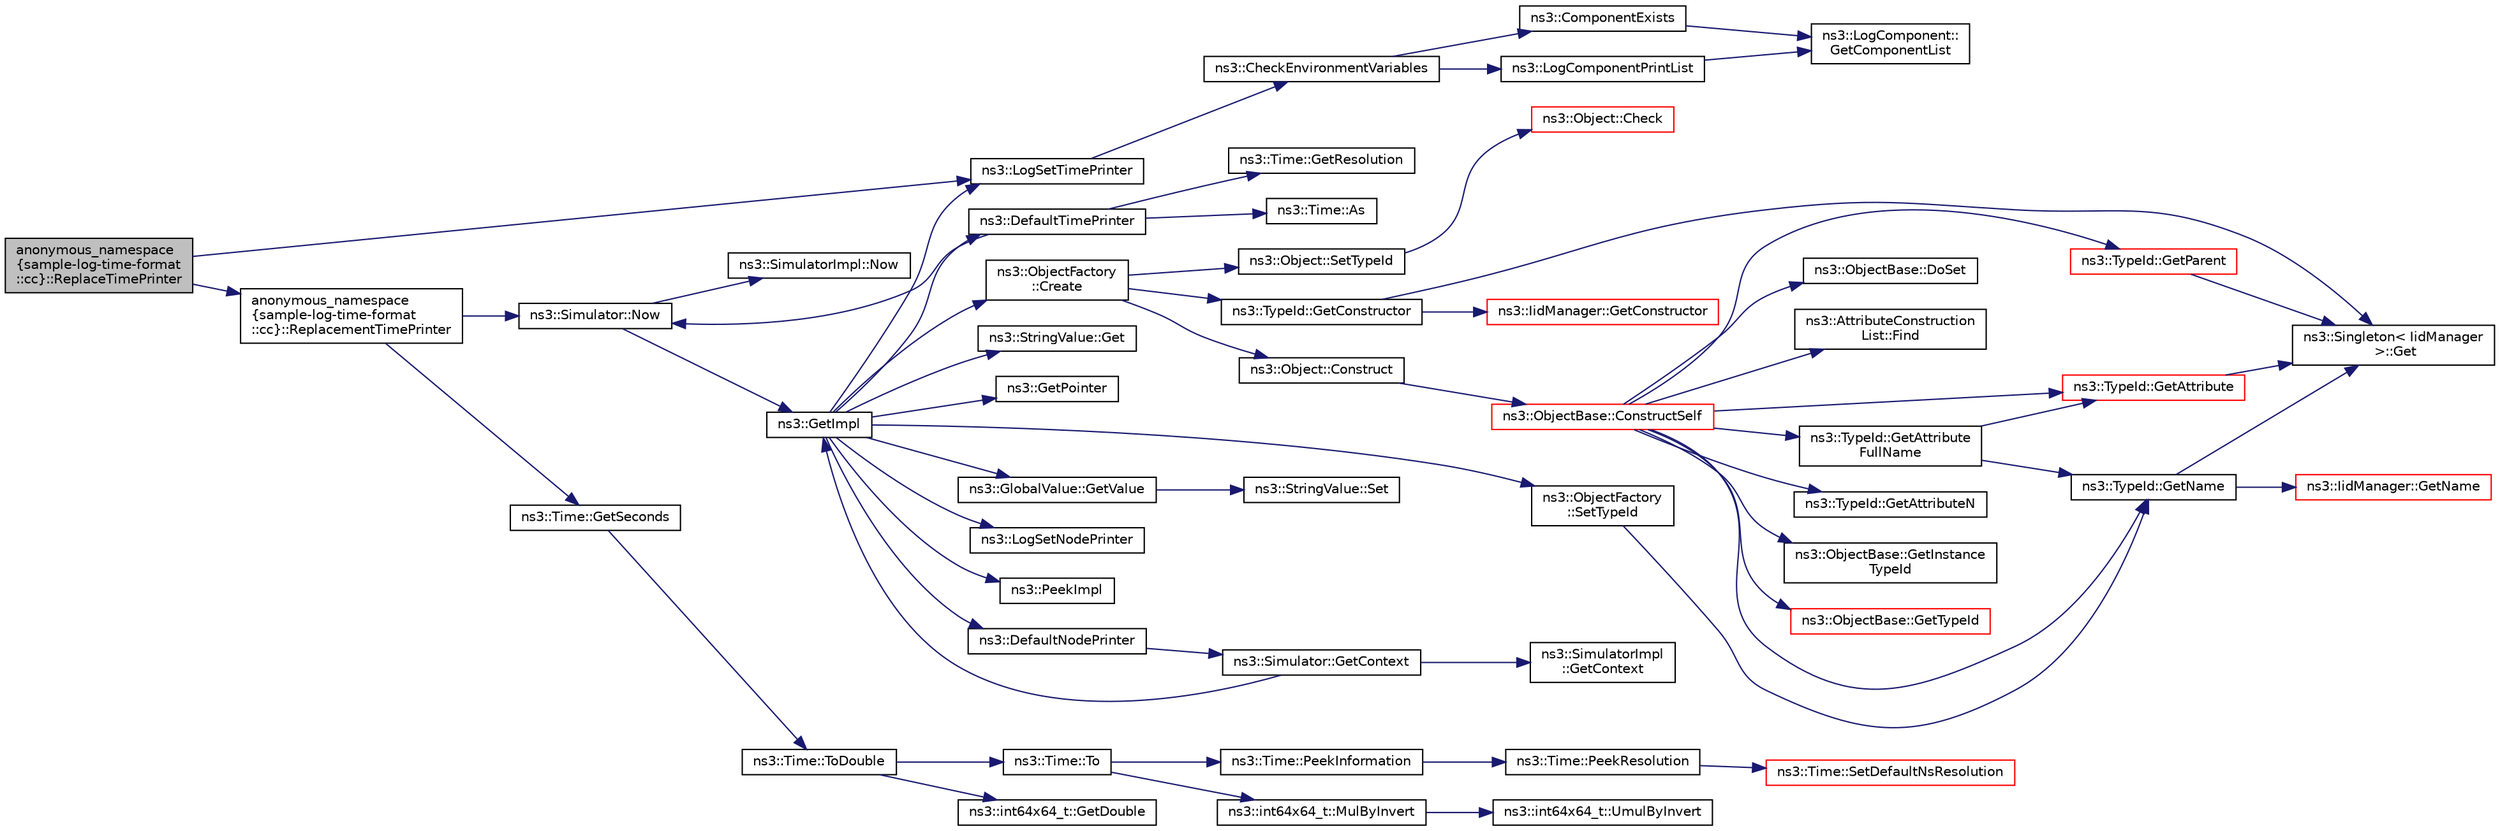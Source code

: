 digraph "anonymous_namespace{sample-log-time-format::cc}::ReplaceTimePrinter"
{
 // LATEX_PDF_SIZE
  edge [fontname="Helvetica",fontsize="10",labelfontname="Helvetica",labelfontsize="10"];
  node [fontname="Helvetica",fontsize="10",shape=record];
  rankdir="LR";
  Node1 [label="anonymous_namespace\l\{sample-log-time-format\l::cc\}::ReplaceTimePrinter",height=0.2,width=0.4,color="black", fillcolor="grey75", style="filled", fontcolor="black",tooltip="Set ReplacementTimePrinter as the time printer for log messages."];
  Node1 -> Node2 [color="midnightblue",fontsize="10",style="solid",fontname="Helvetica"];
  Node2 [label="ns3::LogSetTimePrinter",height=0.2,width=0.4,color="black", fillcolor="white", style="filled",URL="$namespacens3.html#a46cd76678f7da29799d1b41994e12ec1",tooltip="Set the TimePrinter function to be used to prepend log messages with the simulation time."];
  Node2 -> Node3 [color="midnightblue",fontsize="10",style="solid",fontname="Helvetica"];
  Node3 [label="ns3::CheckEnvironmentVariables",height=0.2,width=0.4,color="black", fillcolor="white", style="filled",URL="$group__logging.html#gacdc0bdeb2d8a90089d4fb09c4b8569ff",tooltip="Parse the NS_LOG environment variable."];
  Node3 -> Node4 [color="midnightblue",fontsize="10",style="solid",fontname="Helvetica"];
  Node4 [label="ns3::ComponentExists",height=0.2,width=0.4,color="black", fillcolor="white", style="filled",URL="$group__logging.html#gaadcc698770aae684c54dbd1ef4e4b37a",tooltip="Check if a log component exists."];
  Node4 -> Node5 [color="midnightblue",fontsize="10",style="solid",fontname="Helvetica"];
  Node5 [label="ns3::LogComponent::\lGetComponentList",height=0.2,width=0.4,color="black", fillcolor="white", style="filled",URL="$classns3_1_1_log_component.html#a63eb2c0fd93c30f9081443c2fd4bffe9",tooltip="Get the list of LogComponnents."];
  Node3 -> Node6 [color="midnightblue",fontsize="10",style="solid",fontname="Helvetica"];
  Node6 [label="ns3::LogComponentPrintList",height=0.2,width=0.4,color="black", fillcolor="white", style="filled",URL="$namespacens3.html#a5252703c3f8260fd6dc609f1b276e57c",tooltip="Print the list of logging messages available."];
  Node6 -> Node5 [color="midnightblue",fontsize="10",style="solid",fontname="Helvetica"];
  Node1 -> Node7 [color="midnightblue",fontsize="10",style="solid",fontname="Helvetica"];
  Node7 [label="anonymous_namespace\l\{sample-log-time-format\l::cc\}::ReplacementTimePrinter",height=0.2,width=0.4,color="black", fillcolor="white", style="filled",URL="$namespaceanonymous__namespace_02sample-log-time-format_8cc_03.html#ae1593170d524d5b2a9411a7c5fb2058f",tooltip="Pre-ns-3.26 TimePrinter equivalent (was called LogTimePrinter)."];
  Node7 -> Node8 [color="midnightblue",fontsize="10",style="solid",fontname="Helvetica"];
  Node8 [label="ns3::Time::GetSeconds",height=0.2,width=0.4,color="black", fillcolor="white", style="filled",URL="$classns3_1_1_time.html#a27cb7c22324e0447740929b024dbeb66",tooltip="Get an approximation of the time stored in this instance in the indicated unit."];
  Node8 -> Node9 [color="midnightblue",fontsize="10",style="solid",fontname="Helvetica"];
  Node9 [label="ns3::Time::ToDouble",height=0.2,width=0.4,color="black", fillcolor="white", style="filled",URL="$classns3_1_1_time.html#a1f1f3acb86e4ed17643ef4a9ed1564fe",tooltip="Get the Time value expressed in a particular unit."];
  Node9 -> Node10 [color="midnightblue",fontsize="10",style="solid",fontname="Helvetica"];
  Node10 [label="ns3::int64x64_t::GetDouble",height=0.2,width=0.4,color="black", fillcolor="white", style="filled",URL="$classns3_1_1int64x64__t.html#ad4fd5a21e426f206aca10112cf5f4948",tooltip="Get this value as a double."];
  Node9 -> Node11 [color="midnightblue",fontsize="10",style="solid",fontname="Helvetica"];
  Node11 [label="ns3::Time::To",height=0.2,width=0.4,color="black", fillcolor="white", style="filled",URL="$classns3_1_1_time.html#a0d851a1d99e3bc29625cc91cbf15e039",tooltip="Get the Time value expressed in a particular unit."];
  Node11 -> Node12 [color="midnightblue",fontsize="10",style="solid",fontname="Helvetica"];
  Node12 [label="ns3::int64x64_t::MulByInvert",height=0.2,width=0.4,color="black", fillcolor="white", style="filled",URL="$classns3_1_1int64x64__t.html#a57c020ccad8624bebf8f1ab8f6bb1e6e",tooltip="Multiply this value by a Q0.128 value, presumably representing an inverse, completing a division oper..."];
  Node12 -> Node13 [color="midnightblue",fontsize="10",style="solid",fontname="Helvetica"];
  Node13 [label="ns3::int64x64_t::UmulByInvert",height=0.2,width=0.4,color="black", fillcolor="white", style="filled",URL="$classns3_1_1int64x64__t.html#a6dfa79f7e54b1abb53c80724a73276af",tooltip="Unsigned multiplication of Q64.64 and Q0.128 values."];
  Node11 -> Node14 [color="midnightblue",fontsize="10",style="solid",fontname="Helvetica"];
  Node14 [label="ns3::Time::PeekInformation",height=0.2,width=0.4,color="black", fillcolor="white", style="filled",URL="$classns3_1_1_time.html#a0b023c55c20582aa7c1781aacf128034",tooltip="Get the Information record for timeUnit for the current Resolution."];
  Node14 -> Node15 [color="midnightblue",fontsize="10",style="solid",fontname="Helvetica"];
  Node15 [label="ns3::Time::PeekResolution",height=0.2,width=0.4,color="black", fillcolor="white", style="filled",URL="$classns3_1_1_time.html#a963e53522278fcbdf1ab9f7adbd0f5d6",tooltip="Get the current Resolution."];
  Node15 -> Node16 [color="midnightblue",fontsize="10",style="solid",fontname="Helvetica"];
  Node16 [label="ns3::Time::SetDefaultNsResolution",height=0.2,width=0.4,color="red", fillcolor="white", style="filled",URL="$classns3_1_1_time.html#a6a872e62f71dfa817fef2c549473d980",tooltip="Set the default resolution."];
  Node7 -> Node22 [color="midnightblue",fontsize="10",style="solid",fontname="Helvetica"];
  Node22 [label="ns3::Simulator::Now",height=0.2,width=0.4,color="black", fillcolor="white", style="filled",URL="$classns3_1_1_simulator.html#ac3178fa975b419f7875e7105be122800",tooltip="Return the current simulation virtual time."];
  Node22 -> Node23 [color="midnightblue",fontsize="10",style="solid",fontname="Helvetica"];
  Node23 [label="ns3::GetImpl",height=0.2,width=0.4,color="black", fillcolor="white", style="filled",URL="$group__simulator.html#ga42eb4eddad41528d4d99794a3dae3fd0",tooltip="Get the SimulatorImpl singleton."];
  Node23 -> Node24 [color="midnightblue",fontsize="10",style="solid",fontname="Helvetica"];
  Node24 [label="ns3::ObjectFactory\l::Create",height=0.2,width=0.4,color="black", fillcolor="white", style="filled",URL="$classns3_1_1_object_factory.html#a52eda277f4aaab54266134ba48102ad7",tooltip="Create an Object instance of the configured TypeId."];
  Node24 -> Node25 [color="midnightblue",fontsize="10",style="solid",fontname="Helvetica"];
  Node25 [label="ns3::Object::Construct",height=0.2,width=0.4,color="black", fillcolor="white", style="filled",URL="$classns3_1_1_object.html#a636e8411dc5228771f45c9b805d348fa",tooltip="Initialize all member variables registered as Attributes of this TypeId."];
  Node25 -> Node26 [color="midnightblue",fontsize="10",style="solid",fontname="Helvetica"];
  Node26 [label="ns3::ObjectBase::ConstructSelf",height=0.2,width=0.4,color="red", fillcolor="white", style="filled",URL="$classns3_1_1_object_base.html#a5cda18dec6d0744cb652a3ed60056958",tooltip="Complete construction of ObjectBase; invoked by derived classes."];
  Node26 -> Node27 [color="midnightblue",fontsize="10",style="solid",fontname="Helvetica"];
  Node27 [label="ns3::ObjectBase::DoSet",height=0.2,width=0.4,color="black", fillcolor="white", style="filled",URL="$classns3_1_1_object_base.html#afe5f2f7b2fabc99aa33f9bb434e3b695",tooltip="Attempt to set the value referenced by the accessor spec to a valid value according to the checker,..."];
  Node26 -> Node28 [color="midnightblue",fontsize="10",style="solid",fontname="Helvetica"];
  Node28 [label="ns3::AttributeConstruction\lList::Find",height=0.2,width=0.4,color="black", fillcolor="white", style="filled",URL="$classns3_1_1_attribute_construction_list.html#a02d64d7a11d4605d2aa19be66a2ed629",tooltip="Find an Attribute in the list from its AttributeChecker."];
  Node26 -> Node29 [color="midnightblue",fontsize="10",style="solid",fontname="Helvetica"];
  Node29 [label="ns3::TypeId::GetAttribute",height=0.2,width=0.4,color="red", fillcolor="white", style="filled",URL="$classns3_1_1_type_id.html#a796434fa73c5e54a9a86f24144d13738",tooltip="Get Attribute information by index."];
  Node29 -> Node30 [color="midnightblue",fontsize="10",style="solid",fontname="Helvetica"];
  Node30 [label="ns3::Singleton\< IidManager\l \>::Get",height=0.2,width=0.4,color="black", fillcolor="white", style="filled",URL="$classns3_1_1_singleton.html#a80a2cd3c25a27ea72add7a9f7a141ffa",tooltip="Get a pointer to the singleton instance."];
  Node26 -> Node32 [color="midnightblue",fontsize="10",style="solid",fontname="Helvetica"];
  Node32 [label="ns3::TypeId::GetAttribute\lFullName",height=0.2,width=0.4,color="black", fillcolor="white", style="filled",URL="$classns3_1_1_type_id.html#a750c20decd8786e40ae504f566345177",tooltip="Get the Attribute name by index."];
  Node32 -> Node29 [color="midnightblue",fontsize="10",style="solid",fontname="Helvetica"];
  Node32 -> Node33 [color="midnightblue",fontsize="10",style="solid",fontname="Helvetica"];
  Node33 [label="ns3::TypeId::GetName",height=0.2,width=0.4,color="black", fillcolor="white", style="filled",URL="$classns3_1_1_type_id.html#abc4965475a579c2afdc668d7a7d58374",tooltip="Get the name."];
  Node33 -> Node30 [color="midnightblue",fontsize="10",style="solid",fontname="Helvetica"];
  Node33 -> Node34 [color="midnightblue",fontsize="10",style="solid",fontname="Helvetica"];
  Node34 [label="ns3::IidManager::GetName",height=0.2,width=0.4,color="red", fillcolor="white", style="filled",URL="$classns3_1_1_iid_manager.html#a6658aaa8120efd885e98addb76a6f1d4",tooltip="Get the name of a type id."];
  Node26 -> Node36 [color="midnightblue",fontsize="10",style="solid",fontname="Helvetica"];
  Node36 [label="ns3::TypeId::GetAttributeN",height=0.2,width=0.4,color="black", fillcolor="white", style="filled",URL="$classns3_1_1_type_id.html#a1245644561332f12386451406295a8d8",tooltip="Get the number of attributes."];
  Node26 -> Node37 [color="midnightblue",fontsize="10",style="solid",fontname="Helvetica"];
  Node37 [label="ns3::ObjectBase::GetInstance\lTypeId",height=0.2,width=0.4,color="black", fillcolor="white", style="filled",URL="$classns3_1_1_object_base.html#abe5b43a6f5b99a92a4c3122db31f06fb",tooltip="Get the most derived TypeId for this Object."];
  Node26 -> Node33 [color="midnightblue",fontsize="10",style="solid",fontname="Helvetica"];
  Node26 -> Node38 [color="midnightblue",fontsize="10",style="solid",fontname="Helvetica"];
  Node38 [label="ns3::TypeId::GetParent",height=0.2,width=0.4,color="red", fillcolor="white", style="filled",URL="$classns3_1_1_type_id.html#ab84f81aee52154af39a8668b59c89d63",tooltip="Get the parent of this TypeId."];
  Node38 -> Node30 [color="midnightblue",fontsize="10",style="solid",fontname="Helvetica"];
  Node26 -> Node41 [color="midnightblue",fontsize="10",style="solid",fontname="Helvetica"];
  Node41 [label="ns3::ObjectBase::GetTypeId",height=0.2,width=0.4,color="red", fillcolor="white", style="filled",URL="$classns3_1_1_object_base.html#a2b870298ebceaaeffc9d65e15c022eac",tooltip="Get the type ID."];
  Node24 -> Node49 [color="midnightblue",fontsize="10",style="solid",fontname="Helvetica"];
  Node49 [label="ns3::TypeId::GetConstructor",height=0.2,width=0.4,color="black", fillcolor="white", style="filled",URL="$classns3_1_1_type_id.html#a66b2628edf921fc88945ec8a8f3a1683",tooltip="Get the constructor callback."];
  Node49 -> Node30 [color="midnightblue",fontsize="10",style="solid",fontname="Helvetica"];
  Node49 -> Node50 [color="midnightblue",fontsize="10",style="solid",fontname="Helvetica"];
  Node50 [label="ns3::IidManager::GetConstructor",height=0.2,width=0.4,color="red", fillcolor="white", style="filled",URL="$classns3_1_1_iid_manager.html#a5222ca2d43248c46812b39b993eb2e08",tooltip="Get the constructor Callback of a type id."];
  Node24 -> Node51 [color="midnightblue",fontsize="10",style="solid",fontname="Helvetica"];
  Node51 [label="ns3::Object::SetTypeId",height=0.2,width=0.4,color="black", fillcolor="white", style="filled",URL="$classns3_1_1_object.html#a19b1ebd8ec8fe404845e665880a6c5ad",tooltip="Set the TypeId of this Object."];
  Node51 -> Node52 [color="midnightblue",fontsize="10",style="solid",fontname="Helvetica"];
  Node52 [label="ns3::Object::Check",height=0.2,width=0.4,color="red", fillcolor="white", style="filled",URL="$classns3_1_1_object.html#a95070404e096887e1f126eae20c37f70",tooltip="Verify that this Object is still live, by checking it's reference count."];
  Node23 -> Node54 [color="midnightblue",fontsize="10",style="solid",fontname="Helvetica"];
  Node54 [label="ns3::DefaultNodePrinter",height=0.2,width=0.4,color="black", fillcolor="white", style="filled",URL="$group__logging.html#gac4c06cbbed12229d85991ced145f6be2",tooltip="Default node id printer implementation."];
  Node54 -> Node55 [color="midnightblue",fontsize="10",style="solid",fontname="Helvetica"];
  Node55 [label="ns3::Simulator::GetContext",height=0.2,width=0.4,color="black", fillcolor="white", style="filled",URL="$classns3_1_1_simulator.html#a8514b74ee2c42916b351b33c4a963bb0",tooltip="Get the current simulation context."];
  Node55 -> Node56 [color="midnightblue",fontsize="10",style="solid",fontname="Helvetica"];
  Node56 [label="ns3::SimulatorImpl\l::GetContext",height=0.2,width=0.4,color="black", fillcolor="white", style="filled",URL="$classns3_1_1_simulator_impl.html#a8b66270c97766c0adb997e2535648557",tooltip="Get the current simulation context."];
  Node55 -> Node23 [color="midnightblue",fontsize="10",style="solid",fontname="Helvetica"];
  Node23 -> Node57 [color="midnightblue",fontsize="10",style="solid",fontname="Helvetica"];
  Node57 [label="ns3::DefaultTimePrinter",height=0.2,width=0.4,color="black", fillcolor="white", style="filled",URL="$namespacens3.html#ae01c3c7786b644dfb8a0bb8f1201b269",tooltip="Default Time printer."];
  Node57 -> Node58 [color="midnightblue",fontsize="10",style="solid",fontname="Helvetica"];
  Node58 [label="ns3::Time::As",height=0.2,width=0.4,color="black", fillcolor="white", style="filled",URL="$classns3_1_1_time.html#ad5198e31c2512226ca0e58b31fad7fd0",tooltip="Attach a unit to a Time, to facilitate output in a specific unit."];
  Node57 -> Node59 [color="midnightblue",fontsize="10",style="solid",fontname="Helvetica"];
  Node59 [label="ns3::Time::GetResolution",height=0.2,width=0.4,color="black", fillcolor="white", style="filled",URL="$classns3_1_1_time.html#a1444f0f08b5e19f031157609e32fcf98",tooltip=" "];
  Node57 -> Node22 [color="midnightblue",fontsize="10",style="solid",fontname="Helvetica"];
  Node23 -> Node60 [color="midnightblue",fontsize="10",style="solid",fontname="Helvetica"];
  Node60 [label="ns3::StringValue::Get",height=0.2,width=0.4,color="black", fillcolor="white", style="filled",URL="$classns3_1_1_string_value.html#a6f208c2778fe1c7882e5cb429b8326ae",tooltip=" "];
  Node23 -> Node61 [color="midnightblue",fontsize="10",style="solid",fontname="Helvetica"];
  Node61 [label="ns3::GetPointer",height=0.2,width=0.4,color="black", fillcolor="white", style="filled",URL="$namespacens3.html#ab4e173cdfd43d17c1a40d5348510a670",tooltip=" "];
  Node23 -> Node62 [color="midnightblue",fontsize="10",style="solid",fontname="Helvetica"];
  Node62 [label="ns3::GlobalValue::GetValue",height=0.2,width=0.4,color="black", fillcolor="white", style="filled",URL="$classns3_1_1_global_value.html#a48a99242193fb69609a17332733e8600",tooltip="Get the value."];
  Node62 -> Node63 [color="midnightblue",fontsize="10",style="solid",fontname="Helvetica"];
  Node63 [label="ns3::StringValue::Set",height=0.2,width=0.4,color="black", fillcolor="white", style="filled",URL="$classns3_1_1_string_value.html#a17693012c6f2c52875e0d631fbf40155",tooltip="Set the value."];
  Node23 -> Node64 [color="midnightblue",fontsize="10",style="solid",fontname="Helvetica"];
  Node64 [label="ns3::LogSetNodePrinter",height=0.2,width=0.4,color="black", fillcolor="white", style="filled",URL="$namespacens3.html#aebac73305345f2e2803fdeb102a7705e",tooltip="Set the LogNodePrinter function to be used to prepend log messages with the node id."];
  Node23 -> Node2 [color="midnightblue",fontsize="10",style="solid",fontname="Helvetica"];
  Node23 -> Node65 [color="midnightblue",fontsize="10",style="solid",fontname="Helvetica"];
  Node65 [label="ns3::PeekImpl",height=0.2,width=0.4,color="black", fillcolor="white", style="filled",URL="$group__simulator.html#ga233c5c38de117e4e4a5a9cd168694792",tooltip="Get the static SimulatorImpl instance."];
  Node23 -> Node66 [color="midnightblue",fontsize="10",style="solid",fontname="Helvetica"];
  Node66 [label="ns3::ObjectFactory\l::SetTypeId",height=0.2,width=0.4,color="black", fillcolor="white", style="filled",URL="$classns3_1_1_object_factory.html#a77dcd099064038a1eb7a6b8251229ec3",tooltip="Set the TypeId of the Objects to be created by this factory."];
  Node66 -> Node33 [color="midnightblue",fontsize="10",style="solid",fontname="Helvetica"];
  Node22 -> Node67 [color="midnightblue",fontsize="10",style="solid",fontname="Helvetica"];
  Node67 [label="ns3::SimulatorImpl::Now",height=0.2,width=0.4,color="black", fillcolor="white", style="filled",URL="$classns3_1_1_simulator_impl.html#aa516c50060846adc6fd316e83ef0797c",tooltip="Return the current simulation virtual time."];
}
